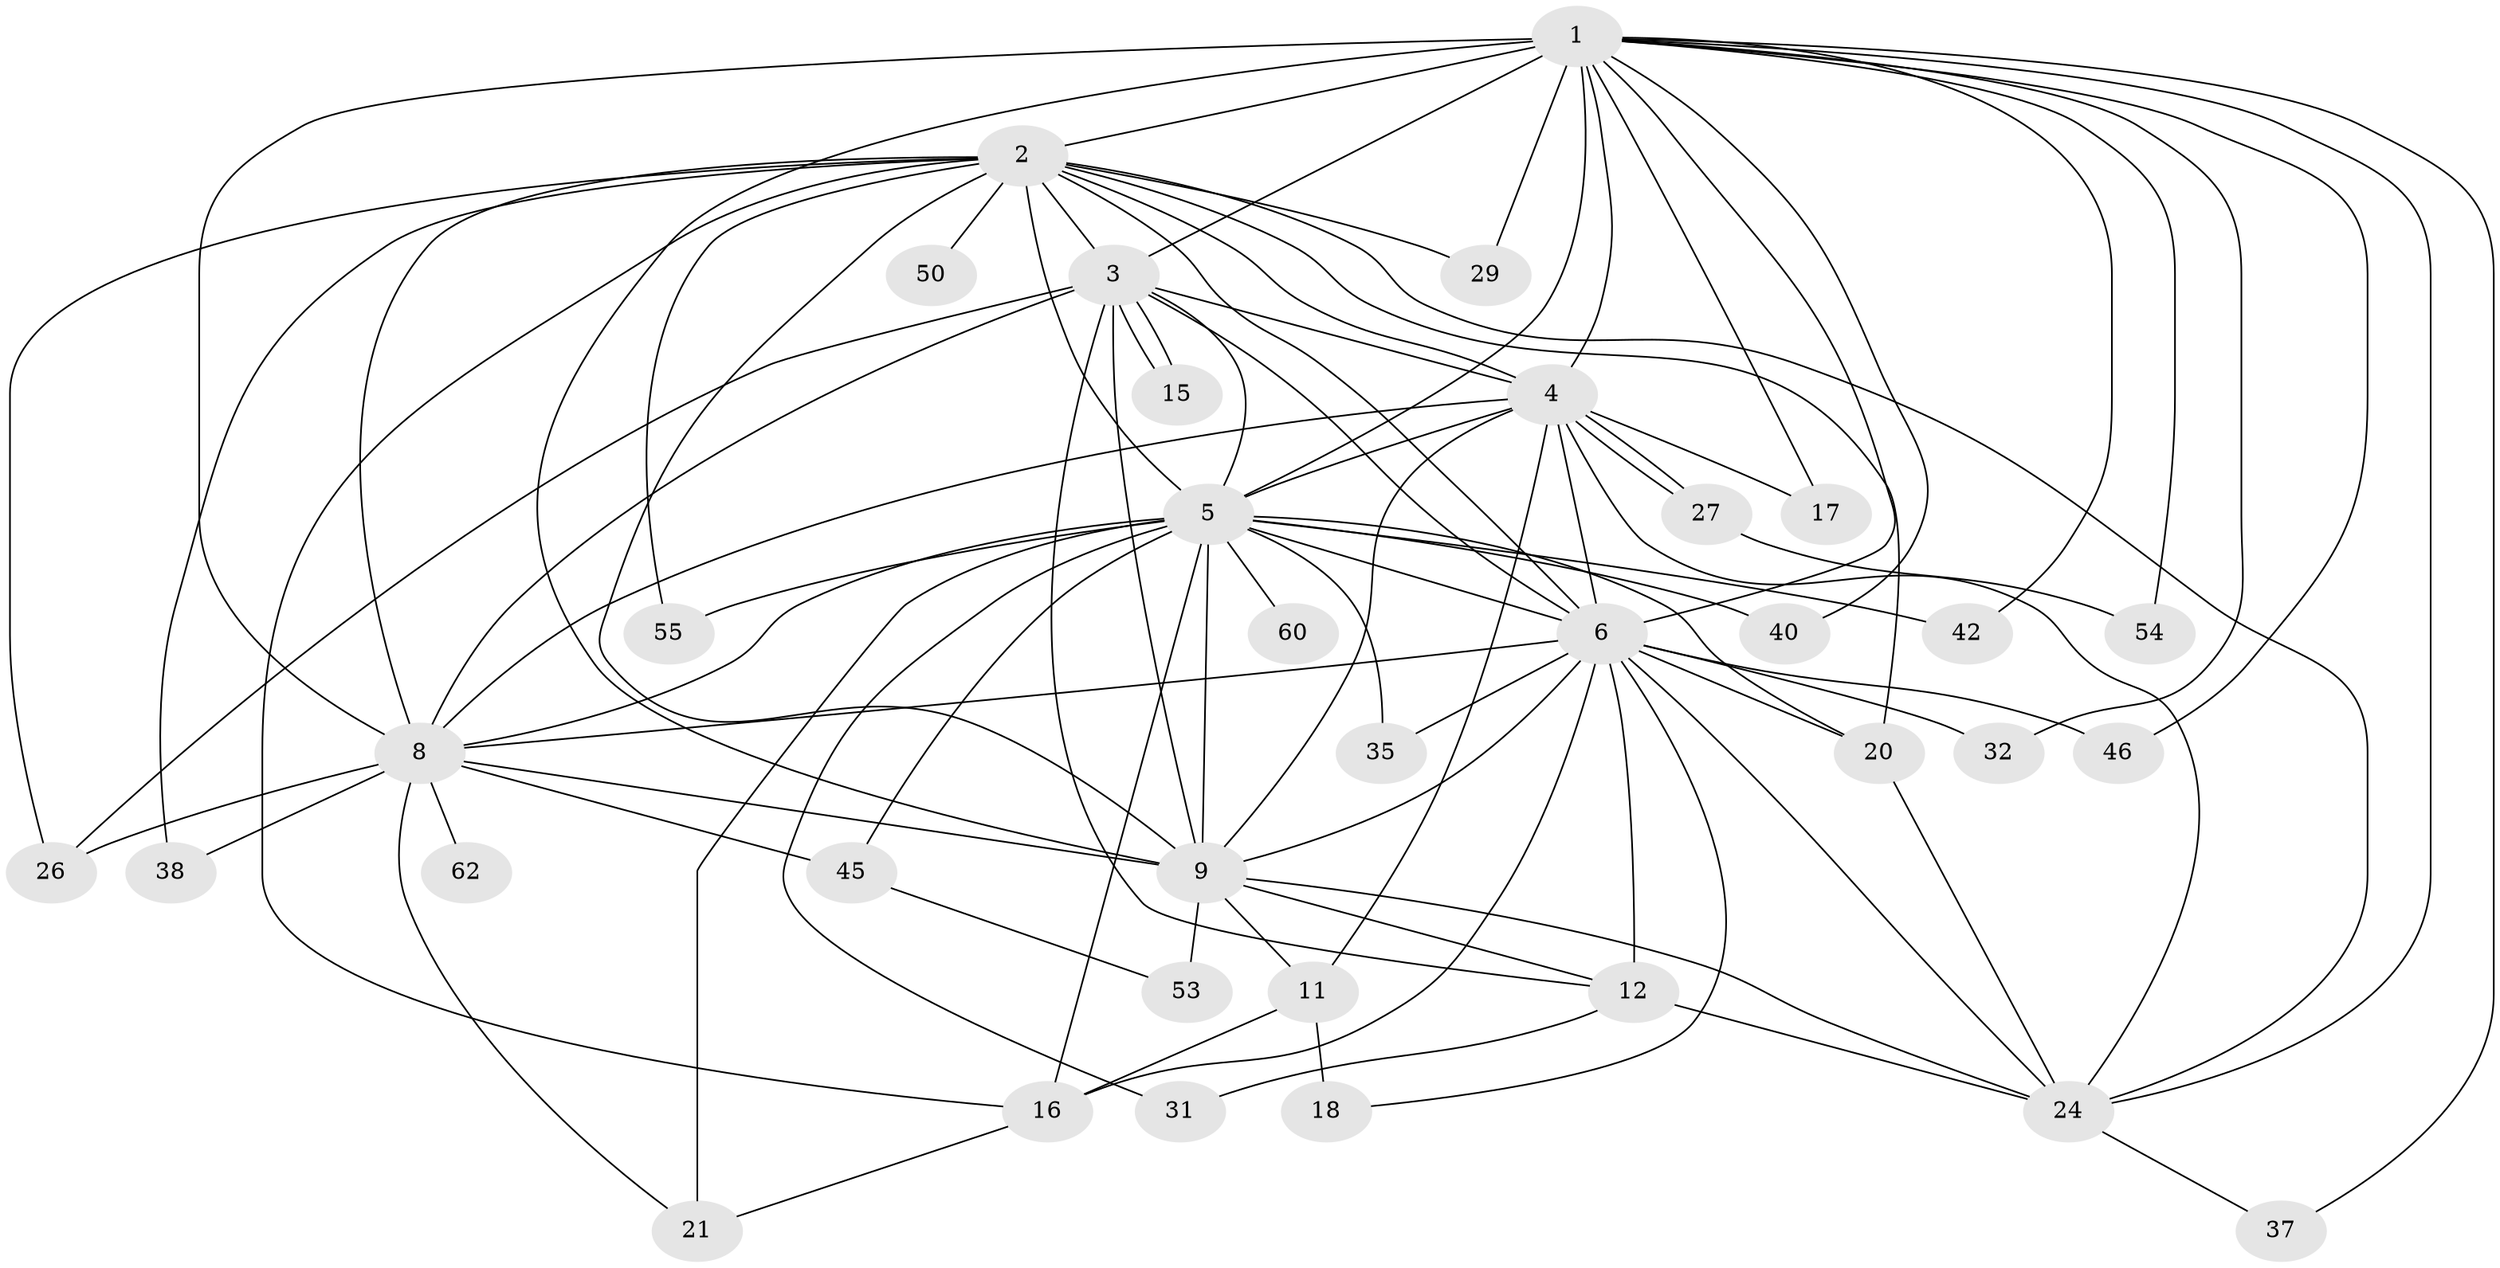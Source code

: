 // original degree distribution, {19: 0.028169014084507043, 25: 0.014084507042253521, 14: 0.04225352112676056, 21: 0.014084507042253521, 18: 0.028169014084507043, 16: 0.014084507042253521, 4: 0.07042253521126761, 5: 0.04225352112676056, 2: 0.5915492957746479, 3: 0.14084507042253522, 7: 0.014084507042253521}
// Generated by graph-tools (version 1.1) at 2025/14/03/09/25 04:14:09]
// undirected, 35 vertices, 90 edges
graph export_dot {
graph [start="1"]
  node [color=gray90,style=filled];
  1 [super="+10"];
  2 [super="+44+68+67+25+39"];
  3 [super="+22+28"];
  4 [super="+41+66+14+51+19"];
  5 [super="+47+7"];
  6 [super="+43"];
  8 [super="+36+13"];
  9;
  11 [super="+52"];
  12;
  15;
  16 [super="+23"];
  17;
  18;
  20 [super="+30"];
  21;
  24 [super="+64+57+49"];
  26 [super="+58"];
  27;
  29;
  31;
  32 [super="+56"];
  35;
  37;
  38;
  40;
  42;
  45 [super="+61"];
  46;
  50 [super="+71"];
  53;
  54;
  55;
  60;
  62;
  1 -- 2 [weight=4];
  1 -- 3 [weight=3];
  1 -- 4 [weight=2];
  1 -- 5 [weight=4];
  1 -- 6 [weight=3];
  1 -- 8 [weight=3];
  1 -- 9 [weight=2];
  1 -- 24;
  1 -- 29;
  1 -- 32 [weight=2];
  1 -- 37;
  1 -- 42;
  1 -- 54;
  1 -- 40;
  1 -- 46;
  1 -- 17;
  2 -- 3;
  2 -- 4 [weight=3];
  2 -- 5 [weight=4];
  2 -- 6;
  2 -- 8 [weight=4];
  2 -- 9;
  2 -- 26;
  2 -- 29;
  2 -- 38;
  2 -- 50 [weight=3];
  2 -- 55;
  2 -- 20;
  2 -- 24;
  2 -- 16;
  3 -- 4 [weight=2];
  3 -- 5 [weight=3];
  3 -- 6;
  3 -- 8;
  3 -- 9;
  3 -- 15;
  3 -- 15;
  3 -- 26;
  3 -- 12;
  4 -- 5 [weight=3];
  4 -- 6;
  4 -- 8 [weight=3];
  4 -- 9 [weight=2];
  4 -- 11;
  4 -- 17 [weight=2];
  4 -- 27;
  4 -- 27;
  4 -- 24;
  5 -- 6 [weight=2];
  5 -- 8 [weight=3];
  5 -- 9 [weight=2];
  5 -- 16;
  5 -- 20;
  5 -- 35;
  5 -- 40;
  5 -- 42;
  5 -- 55;
  5 -- 45;
  5 -- 21;
  5 -- 60;
  5 -- 31;
  6 -- 8;
  6 -- 9;
  6 -- 12;
  6 -- 16;
  6 -- 18;
  6 -- 20;
  6 -- 32;
  6 -- 35;
  6 -- 46;
  6 -- 24;
  8 -- 9;
  8 -- 21;
  8 -- 38;
  8 -- 62 [weight=2];
  8 -- 26;
  8 -- 45;
  9 -- 11;
  9 -- 12;
  9 -- 24;
  9 -- 53;
  11 -- 18;
  11 -- 16;
  12 -- 31;
  12 -- 24;
  16 -- 21;
  20 -- 24;
  24 -- 37;
  27 -- 54;
  45 -- 53;
}
